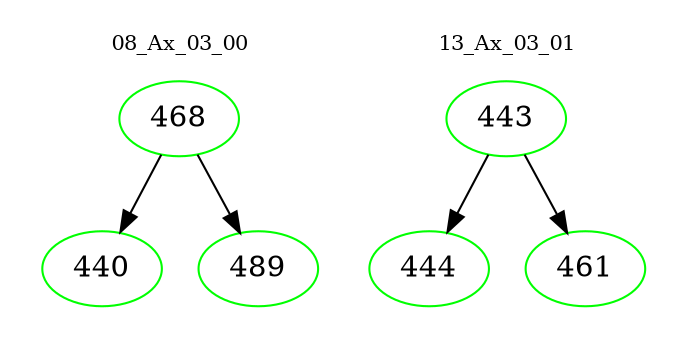 digraph{
subgraph cluster_0 {
color = white
label = "08_Ax_03_00";
fontsize=10;
T0_468 [label="468", color="green"]
T0_468 -> T0_440 [color="black"]
T0_440 [label="440", color="green"]
T0_468 -> T0_489 [color="black"]
T0_489 [label="489", color="green"]
}
subgraph cluster_1 {
color = white
label = "13_Ax_03_01";
fontsize=10;
T1_443 [label="443", color="green"]
T1_443 -> T1_444 [color="black"]
T1_444 [label="444", color="green"]
T1_443 -> T1_461 [color="black"]
T1_461 [label="461", color="green"]
}
}
